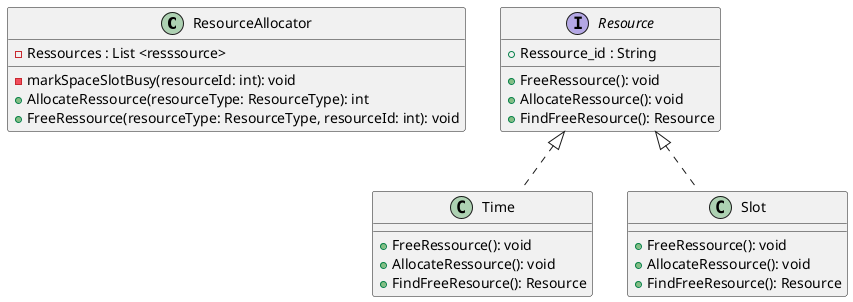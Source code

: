 @startuml
class ResourceAllocator {
  - Ressources : List <resssource>
  - markSpaceSlotBusy(resourceId: int): void
  + AllocateRessource(resourceType: ResourceType): int
  + FreeRessource(resourceType: ResourceType, resourceId: int): void
}

interface Resource {
  + Ressource_id : String
  + FreeRessource(): void
  + AllocateRessource(): void
  + FindFreeResource(): Resource
}

class Time implements Resource {
  + FreeRessource(): void
  + AllocateRessource(): void
  + FindFreeResource(): Resource
}

class Slot implements Resource {
  + FreeRessource(): void
  + AllocateRessource(): void
  + FindFreeResource(): Resource
}
@enduml